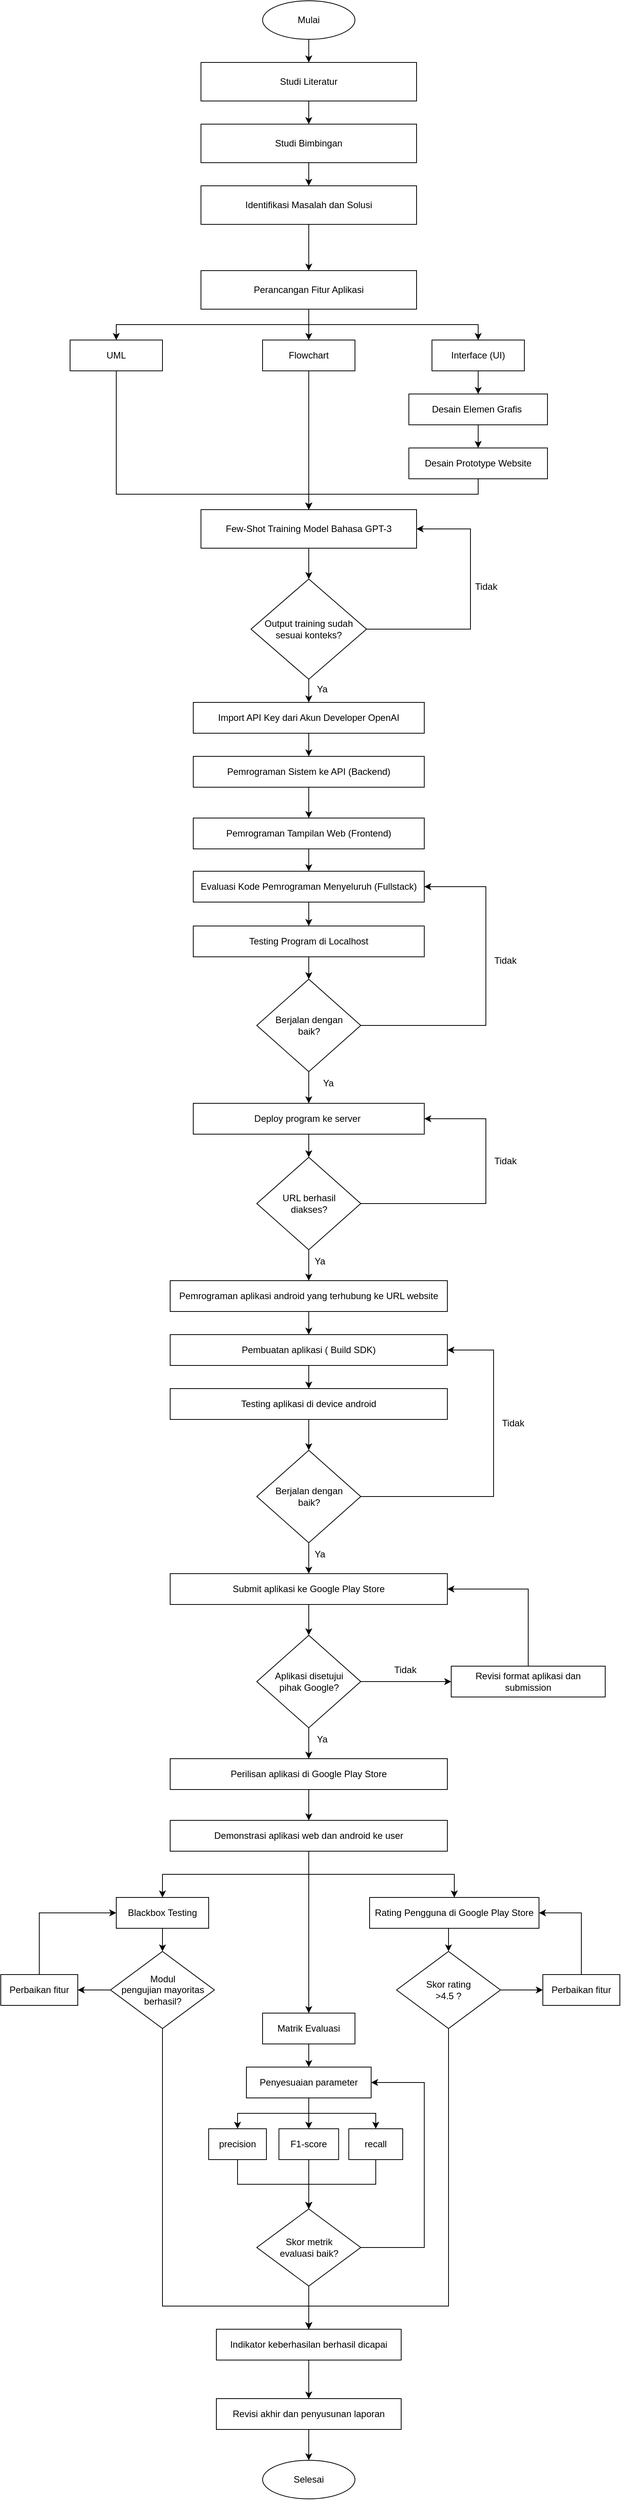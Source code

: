 <mxfile version="20.2.4" type="github">
  <diagram id="C5RBs43oDa-KdzZeNtuy" name="Page-1">
    <mxGraphModel dx="1022" dy="428" grid="1" gridSize="10" guides="1" tooltips="1" connect="1" arrows="1" fold="1" page="1" pageScale="1" pageWidth="827" pageHeight="1169" math="0" shadow="0">
      <root>
        <mxCell id="WIyWlLk6GJQsqaUBKTNV-0" />
        <mxCell id="WIyWlLk6GJQsqaUBKTNV-1" parent="WIyWlLk6GJQsqaUBKTNV-0" />
        <mxCell id="NwdlKz1pl0HDGIarSTjT-12" style="edgeStyle=orthogonalEdgeStyle;rounded=0;orthogonalLoop=1;jettySize=auto;html=1;exitX=0.5;exitY=1;exitDx=0;exitDy=0;entryX=0.5;entryY=0;entryDx=0;entryDy=0;" edge="1" parent="WIyWlLk6GJQsqaUBKTNV-1" source="NwdlKz1pl0HDGIarSTjT-0" target="NwdlKz1pl0HDGIarSTjT-1">
          <mxGeometry relative="1" as="geometry" />
        </mxCell>
        <mxCell id="NwdlKz1pl0HDGIarSTjT-0" value="Mulai" style="ellipse;whiteSpace=wrap;html=1;" vertex="1" parent="WIyWlLk6GJQsqaUBKTNV-1">
          <mxGeometry x="340" y="40" width="120" height="50" as="geometry" />
        </mxCell>
        <mxCell id="NwdlKz1pl0HDGIarSTjT-13" style="edgeStyle=orthogonalEdgeStyle;rounded=0;orthogonalLoop=1;jettySize=auto;html=1;exitX=0.5;exitY=1;exitDx=0;exitDy=0;entryX=0.5;entryY=0;entryDx=0;entryDy=0;" edge="1" parent="WIyWlLk6GJQsqaUBKTNV-1" source="NwdlKz1pl0HDGIarSTjT-1" target="NwdlKz1pl0HDGIarSTjT-2">
          <mxGeometry relative="1" as="geometry" />
        </mxCell>
        <mxCell id="NwdlKz1pl0HDGIarSTjT-1" value="Studi Literatur" style="rounded=0;whiteSpace=wrap;html=1;" vertex="1" parent="WIyWlLk6GJQsqaUBKTNV-1">
          <mxGeometry x="260" y="120" width="280" height="50" as="geometry" />
        </mxCell>
        <mxCell id="NwdlKz1pl0HDGIarSTjT-14" style="edgeStyle=orthogonalEdgeStyle;rounded=0;orthogonalLoop=1;jettySize=auto;html=1;exitX=0.5;exitY=1;exitDx=0;exitDy=0;entryX=0.5;entryY=0;entryDx=0;entryDy=0;" edge="1" parent="WIyWlLk6GJQsqaUBKTNV-1" source="NwdlKz1pl0HDGIarSTjT-2" target="NwdlKz1pl0HDGIarSTjT-3">
          <mxGeometry relative="1" as="geometry" />
        </mxCell>
        <mxCell id="NwdlKz1pl0HDGIarSTjT-2" value="Studi Bimbingan" style="rounded=0;whiteSpace=wrap;html=1;" vertex="1" parent="WIyWlLk6GJQsqaUBKTNV-1">
          <mxGeometry x="260" y="200" width="280" height="50" as="geometry" />
        </mxCell>
        <mxCell id="NwdlKz1pl0HDGIarSTjT-15" style="edgeStyle=orthogonalEdgeStyle;rounded=0;orthogonalLoop=1;jettySize=auto;html=1;exitX=0.5;exitY=1;exitDx=0;exitDy=0;entryX=0.5;entryY=0;entryDx=0;entryDy=0;" edge="1" parent="WIyWlLk6GJQsqaUBKTNV-1" source="NwdlKz1pl0HDGIarSTjT-3" target="NwdlKz1pl0HDGIarSTjT-4">
          <mxGeometry relative="1" as="geometry" />
        </mxCell>
        <mxCell id="NwdlKz1pl0HDGIarSTjT-3" value="Identifikasi Masalah dan Solusi" style="rounded=0;whiteSpace=wrap;html=1;" vertex="1" parent="WIyWlLk6GJQsqaUBKTNV-1">
          <mxGeometry x="260" y="280" width="280" height="50" as="geometry" />
        </mxCell>
        <mxCell id="NwdlKz1pl0HDGIarSTjT-18" style="edgeStyle=orthogonalEdgeStyle;rounded=0;orthogonalLoop=1;jettySize=auto;html=1;exitX=0.5;exitY=1;exitDx=0;exitDy=0;entryX=0.5;entryY=0;entryDx=0;entryDy=0;" edge="1" parent="WIyWlLk6GJQsqaUBKTNV-1" source="NwdlKz1pl0HDGIarSTjT-4" target="NwdlKz1pl0HDGIarSTjT-7">
          <mxGeometry relative="1" as="geometry" />
        </mxCell>
        <mxCell id="NwdlKz1pl0HDGIarSTjT-19" style="edgeStyle=orthogonalEdgeStyle;rounded=0;orthogonalLoop=1;jettySize=auto;html=1;exitX=0.5;exitY=1;exitDx=0;exitDy=0;entryX=0.5;entryY=0;entryDx=0;entryDy=0;" edge="1" parent="WIyWlLk6GJQsqaUBKTNV-1" source="NwdlKz1pl0HDGIarSTjT-4" target="NwdlKz1pl0HDGIarSTjT-5">
          <mxGeometry relative="1" as="geometry" />
        </mxCell>
        <mxCell id="NwdlKz1pl0HDGIarSTjT-20" style="edgeStyle=orthogonalEdgeStyle;rounded=0;orthogonalLoop=1;jettySize=auto;html=1;exitX=0.5;exitY=1;exitDx=0;exitDy=0;entryX=0.5;entryY=0;entryDx=0;entryDy=0;" edge="1" parent="WIyWlLk6GJQsqaUBKTNV-1" source="NwdlKz1pl0HDGIarSTjT-4" target="NwdlKz1pl0HDGIarSTjT-6">
          <mxGeometry relative="1" as="geometry" />
        </mxCell>
        <mxCell id="NwdlKz1pl0HDGIarSTjT-4" value="Perancangan Fitur Aplikasi" style="rounded=0;whiteSpace=wrap;html=1;" vertex="1" parent="WIyWlLk6GJQsqaUBKTNV-1">
          <mxGeometry x="260" y="390" width="280" height="50" as="geometry" />
        </mxCell>
        <mxCell id="NwdlKz1pl0HDGIarSTjT-27" style="edgeStyle=orthogonalEdgeStyle;rounded=0;orthogonalLoop=1;jettySize=auto;html=1;exitX=0.5;exitY=1;exitDx=0;exitDy=0;entryX=0.5;entryY=0;entryDx=0;entryDy=0;" edge="1" parent="WIyWlLk6GJQsqaUBKTNV-1" source="NwdlKz1pl0HDGIarSTjT-5" target="NwdlKz1pl0HDGIarSTjT-25">
          <mxGeometry relative="1" as="geometry">
            <Array as="points">
              <mxPoint x="150" y="680" />
              <mxPoint x="400" y="680" />
            </Array>
          </mxGeometry>
        </mxCell>
        <mxCell id="NwdlKz1pl0HDGIarSTjT-5" value="UML" style="rounded=0;whiteSpace=wrap;html=1;" vertex="1" parent="WIyWlLk6GJQsqaUBKTNV-1">
          <mxGeometry x="90" y="480" width="120" height="40" as="geometry" />
        </mxCell>
        <mxCell id="NwdlKz1pl0HDGIarSTjT-22" style="edgeStyle=orthogonalEdgeStyle;rounded=0;orthogonalLoop=1;jettySize=auto;html=1;exitX=0.5;exitY=1;exitDx=0;exitDy=0;entryX=0.5;entryY=0;entryDx=0;entryDy=0;" edge="1" parent="WIyWlLk6GJQsqaUBKTNV-1" source="NwdlKz1pl0HDGIarSTjT-6" target="NwdlKz1pl0HDGIarSTjT-8">
          <mxGeometry relative="1" as="geometry" />
        </mxCell>
        <mxCell id="NwdlKz1pl0HDGIarSTjT-6" value="Interface (UI)" style="rounded=0;whiteSpace=wrap;html=1;" vertex="1" parent="WIyWlLk6GJQsqaUBKTNV-1">
          <mxGeometry x="560" y="480" width="120" height="40" as="geometry" />
        </mxCell>
        <mxCell id="NwdlKz1pl0HDGIarSTjT-28" style="edgeStyle=orthogonalEdgeStyle;rounded=0;orthogonalLoop=1;jettySize=auto;html=1;exitX=0.5;exitY=1;exitDx=0;exitDy=0;entryX=0.5;entryY=0;entryDx=0;entryDy=0;" edge="1" parent="WIyWlLk6GJQsqaUBKTNV-1" source="NwdlKz1pl0HDGIarSTjT-7" target="NwdlKz1pl0HDGIarSTjT-25">
          <mxGeometry relative="1" as="geometry" />
        </mxCell>
        <mxCell id="NwdlKz1pl0HDGIarSTjT-7" value="Flowchart" style="rounded=0;whiteSpace=wrap;html=1;" vertex="1" parent="WIyWlLk6GJQsqaUBKTNV-1">
          <mxGeometry x="340" y="480" width="120" height="40" as="geometry" />
        </mxCell>
        <mxCell id="NwdlKz1pl0HDGIarSTjT-24" style="edgeStyle=orthogonalEdgeStyle;rounded=0;orthogonalLoop=1;jettySize=auto;html=1;exitX=0.5;exitY=1;exitDx=0;exitDy=0;entryX=0.5;entryY=0;entryDx=0;entryDy=0;" edge="1" parent="WIyWlLk6GJQsqaUBKTNV-1" source="NwdlKz1pl0HDGIarSTjT-8" target="NwdlKz1pl0HDGIarSTjT-10">
          <mxGeometry relative="1" as="geometry" />
        </mxCell>
        <mxCell id="NwdlKz1pl0HDGIarSTjT-8" value="Desain Elemen Grafis&amp;nbsp;" style="rounded=0;whiteSpace=wrap;html=1;" vertex="1" parent="WIyWlLk6GJQsqaUBKTNV-1">
          <mxGeometry x="530" y="550" width="180" height="40" as="geometry" />
        </mxCell>
        <mxCell id="NwdlKz1pl0HDGIarSTjT-29" style="edgeStyle=orthogonalEdgeStyle;rounded=0;orthogonalLoop=1;jettySize=auto;html=1;exitX=0.5;exitY=1;exitDx=0;exitDy=0;entryX=0.5;entryY=0;entryDx=0;entryDy=0;" edge="1" parent="WIyWlLk6GJQsqaUBKTNV-1" source="NwdlKz1pl0HDGIarSTjT-10" target="NwdlKz1pl0HDGIarSTjT-25">
          <mxGeometry relative="1" as="geometry" />
        </mxCell>
        <mxCell id="NwdlKz1pl0HDGIarSTjT-10" value="Desain Prototype Website" style="rounded=0;whiteSpace=wrap;html=1;" vertex="1" parent="WIyWlLk6GJQsqaUBKTNV-1">
          <mxGeometry x="530" y="620" width="180" height="40" as="geometry" />
        </mxCell>
        <mxCell id="NwdlKz1pl0HDGIarSTjT-30" style="edgeStyle=orthogonalEdgeStyle;rounded=0;orthogonalLoop=1;jettySize=auto;html=1;exitX=0.5;exitY=1;exitDx=0;exitDy=0;entryX=0.5;entryY=0;entryDx=0;entryDy=0;" edge="1" parent="WIyWlLk6GJQsqaUBKTNV-1" source="NwdlKz1pl0HDGIarSTjT-25" target="NwdlKz1pl0HDGIarSTjT-26">
          <mxGeometry relative="1" as="geometry" />
        </mxCell>
        <mxCell id="NwdlKz1pl0HDGIarSTjT-25" value="Few-Shot Training Model Bahasa GPT-3" style="rounded=0;whiteSpace=wrap;html=1;" vertex="1" parent="WIyWlLk6GJQsqaUBKTNV-1">
          <mxGeometry x="260" y="700" width="280" height="50" as="geometry" />
        </mxCell>
        <mxCell id="NwdlKz1pl0HDGIarSTjT-31" style="edgeStyle=orthogonalEdgeStyle;rounded=0;orthogonalLoop=1;jettySize=auto;html=1;exitX=1;exitY=0.5;exitDx=0;exitDy=0;entryX=1;entryY=0.5;entryDx=0;entryDy=0;" edge="1" parent="WIyWlLk6GJQsqaUBKTNV-1" source="NwdlKz1pl0HDGIarSTjT-26" target="NwdlKz1pl0HDGIarSTjT-25">
          <mxGeometry relative="1" as="geometry">
            <Array as="points">
              <mxPoint x="610" y="855" />
              <mxPoint x="610" y="725" />
            </Array>
          </mxGeometry>
        </mxCell>
        <mxCell id="NwdlKz1pl0HDGIarSTjT-36" style="edgeStyle=orthogonalEdgeStyle;rounded=0;orthogonalLoop=1;jettySize=auto;html=1;exitX=0.5;exitY=1;exitDx=0;exitDy=0;entryX=0.5;entryY=0;entryDx=0;entryDy=0;" edge="1" parent="WIyWlLk6GJQsqaUBKTNV-1" source="NwdlKz1pl0HDGIarSTjT-26" target="NwdlKz1pl0HDGIarSTjT-34">
          <mxGeometry relative="1" as="geometry" />
        </mxCell>
        <mxCell id="NwdlKz1pl0HDGIarSTjT-26" value="Output training sudah sesuai konteks?" style="rhombus;whiteSpace=wrap;html=1;" vertex="1" parent="WIyWlLk6GJQsqaUBKTNV-1">
          <mxGeometry x="325" y="790" width="150" height="130" as="geometry" />
        </mxCell>
        <mxCell id="NwdlKz1pl0HDGIarSTjT-32" value="Tidak" style="text;html=1;align=center;verticalAlign=middle;resizable=0;points=[];autosize=1;strokeColor=none;fillColor=none;" vertex="1" parent="WIyWlLk6GJQsqaUBKTNV-1">
          <mxGeometry x="605" y="785" width="50" height="30" as="geometry" />
        </mxCell>
        <mxCell id="NwdlKz1pl0HDGIarSTjT-40" style="edgeStyle=orthogonalEdgeStyle;rounded=0;orthogonalLoop=1;jettySize=auto;html=1;exitX=0.5;exitY=1;exitDx=0;exitDy=0;entryX=0.5;entryY=0;entryDx=0;entryDy=0;" edge="1" parent="WIyWlLk6GJQsqaUBKTNV-1" source="NwdlKz1pl0HDGIarSTjT-34" target="NwdlKz1pl0HDGIarSTjT-38">
          <mxGeometry relative="1" as="geometry" />
        </mxCell>
        <mxCell id="NwdlKz1pl0HDGIarSTjT-34" value="Import API Key dari Akun Developer OpenAI" style="rounded=0;whiteSpace=wrap;html=1;" vertex="1" parent="WIyWlLk6GJQsqaUBKTNV-1">
          <mxGeometry x="250" y="950" width="300" height="40" as="geometry" />
        </mxCell>
        <mxCell id="NwdlKz1pl0HDGIarSTjT-37" value="Ya" style="text;html=1;align=center;verticalAlign=middle;resizable=0;points=[];autosize=1;strokeColor=none;fillColor=none;" vertex="1" parent="WIyWlLk6GJQsqaUBKTNV-1">
          <mxGeometry x="397" y="918" width="40" height="30" as="geometry" />
        </mxCell>
        <mxCell id="NwdlKz1pl0HDGIarSTjT-44" style="edgeStyle=orthogonalEdgeStyle;rounded=0;orthogonalLoop=1;jettySize=auto;html=1;exitX=0.5;exitY=1;exitDx=0;exitDy=0;entryX=0.5;entryY=0;entryDx=0;entryDy=0;" edge="1" parent="WIyWlLk6GJQsqaUBKTNV-1" source="NwdlKz1pl0HDGIarSTjT-38" target="NwdlKz1pl0HDGIarSTjT-42">
          <mxGeometry relative="1" as="geometry" />
        </mxCell>
        <mxCell id="NwdlKz1pl0HDGIarSTjT-38" value="Pemrograman Sistem ke API (Backend)" style="rounded=0;whiteSpace=wrap;html=1;" vertex="1" parent="WIyWlLk6GJQsqaUBKTNV-1">
          <mxGeometry x="250" y="1020" width="300" height="40" as="geometry" />
        </mxCell>
        <mxCell id="NwdlKz1pl0HDGIarSTjT-46" style="edgeStyle=orthogonalEdgeStyle;rounded=0;orthogonalLoop=1;jettySize=auto;html=1;exitX=0.5;exitY=1;exitDx=0;exitDy=0;entryX=0.5;entryY=0;entryDx=0;entryDy=0;" edge="1" parent="WIyWlLk6GJQsqaUBKTNV-1" source="NwdlKz1pl0HDGIarSTjT-39" target="NwdlKz1pl0HDGIarSTjT-43">
          <mxGeometry relative="1" as="geometry" />
        </mxCell>
        <mxCell id="NwdlKz1pl0HDGIarSTjT-39" value="Testing Program di Localhost" style="rounded=0;whiteSpace=wrap;html=1;" vertex="1" parent="WIyWlLk6GJQsqaUBKTNV-1">
          <mxGeometry x="250" y="1240" width="300" height="40" as="geometry" />
        </mxCell>
        <mxCell id="NwdlKz1pl0HDGIarSTjT-48" style="edgeStyle=orthogonalEdgeStyle;rounded=0;orthogonalLoop=1;jettySize=auto;html=1;exitX=0.5;exitY=1;exitDx=0;exitDy=0;" edge="1" parent="WIyWlLk6GJQsqaUBKTNV-1" source="NwdlKz1pl0HDGIarSTjT-42" target="NwdlKz1pl0HDGIarSTjT-47">
          <mxGeometry relative="1" as="geometry" />
        </mxCell>
        <mxCell id="NwdlKz1pl0HDGIarSTjT-42" value="Pemrograman Tampilan Web (Frontend)" style="rounded=0;whiteSpace=wrap;html=1;" vertex="1" parent="WIyWlLk6GJQsqaUBKTNV-1">
          <mxGeometry x="250" y="1100" width="300" height="40" as="geometry" />
        </mxCell>
        <mxCell id="NwdlKz1pl0HDGIarSTjT-50" style="edgeStyle=orthogonalEdgeStyle;rounded=0;orthogonalLoop=1;jettySize=auto;html=1;exitX=1;exitY=0.5;exitDx=0;exitDy=0;entryX=1;entryY=0.5;entryDx=0;entryDy=0;" edge="1" parent="WIyWlLk6GJQsqaUBKTNV-1" source="NwdlKz1pl0HDGIarSTjT-43" target="NwdlKz1pl0HDGIarSTjT-47">
          <mxGeometry relative="1" as="geometry">
            <Array as="points">
              <mxPoint x="630" y="1369" />
              <mxPoint x="630" y="1189" />
            </Array>
          </mxGeometry>
        </mxCell>
        <mxCell id="NwdlKz1pl0HDGIarSTjT-53" style="edgeStyle=orthogonalEdgeStyle;rounded=0;orthogonalLoop=1;jettySize=auto;html=1;exitX=0.5;exitY=1;exitDx=0;exitDy=0;entryX=0.5;entryY=0;entryDx=0;entryDy=0;" edge="1" parent="WIyWlLk6GJQsqaUBKTNV-1" source="NwdlKz1pl0HDGIarSTjT-43" target="NwdlKz1pl0HDGIarSTjT-52">
          <mxGeometry relative="1" as="geometry" />
        </mxCell>
        <mxCell id="NwdlKz1pl0HDGIarSTjT-43" value="Berjalan dengan &lt;br&gt;baik?" style="rhombus;whiteSpace=wrap;html=1;" vertex="1" parent="WIyWlLk6GJQsqaUBKTNV-1">
          <mxGeometry x="332.5" y="1309" width="135" height="120" as="geometry" />
        </mxCell>
        <mxCell id="NwdlKz1pl0HDGIarSTjT-49" style="edgeStyle=orthogonalEdgeStyle;rounded=0;orthogonalLoop=1;jettySize=auto;html=1;exitX=0.5;exitY=1;exitDx=0;exitDy=0;entryX=0.5;entryY=0;entryDx=0;entryDy=0;" edge="1" parent="WIyWlLk6GJQsqaUBKTNV-1" source="NwdlKz1pl0HDGIarSTjT-47" target="NwdlKz1pl0HDGIarSTjT-39">
          <mxGeometry relative="1" as="geometry" />
        </mxCell>
        <mxCell id="NwdlKz1pl0HDGIarSTjT-47" value="Evaluasi Kode Pemrograman Menyeluruh (Fullstack)" style="rounded=0;whiteSpace=wrap;html=1;" vertex="1" parent="WIyWlLk6GJQsqaUBKTNV-1">
          <mxGeometry x="250" y="1169" width="300" height="40" as="geometry" />
        </mxCell>
        <mxCell id="NwdlKz1pl0HDGIarSTjT-51" value="Tidak" style="text;html=1;align=center;verticalAlign=middle;resizable=0;points=[];autosize=1;strokeColor=none;fillColor=none;" vertex="1" parent="WIyWlLk6GJQsqaUBKTNV-1">
          <mxGeometry x="630" y="1270" width="50" height="30" as="geometry" />
        </mxCell>
        <mxCell id="NwdlKz1pl0HDGIarSTjT-57" style="edgeStyle=orthogonalEdgeStyle;rounded=0;orthogonalLoop=1;jettySize=auto;html=1;exitX=0.5;exitY=1;exitDx=0;exitDy=0;entryX=0.5;entryY=0;entryDx=0;entryDy=0;" edge="1" parent="WIyWlLk6GJQsqaUBKTNV-1" source="NwdlKz1pl0HDGIarSTjT-52" target="NwdlKz1pl0HDGIarSTjT-56">
          <mxGeometry relative="1" as="geometry" />
        </mxCell>
        <mxCell id="NwdlKz1pl0HDGIarSTjT-52" value="Deploy program ke server&amp;nbsp;" style="rounded=0;whiteSpace=wrap;html=1;" vertex="1" parent="WIyWlLk6GJQsqaUBKTNV-1">
          <mxGeometry x="250" y="1470" width="300" height="40" as="geometry" />
        </mxCell>
        <mxCell id="NwdlKz1pl0HDGIarSTjT-55" value="Ya" style="text;html=1;align=center;verticalAlign=middle;resizable=0;points=[];autosize=1;strokeColor=none;fillColor=none;" vertex="1" parent="WIyWlLk6GJQsqaUBKTNV-1">
          <mxGeometry x="405" y="1429" width="40" height="30" as="geometry" />
        </mxCell>
        <mxCell id="NwdlKz1pl0HDGIarSTjT-58" style="edgeStyle=orthogonalEdgeStyle;rounded=0;orthogonalLoop=1;jettySize=auto;html=1;exitX=1;exitY=0.5;exitDx=0;exitDy=0;entryX=1;entryY=0.5;entryDx=0;entryDy=0;" edge="1" parent="WIyWlLk6GJQsqaUBKTNV-1" source="NwdlKz1pl0HDGIarSTjT-56" target="NwdlKz1pl0HDGIarSTjT-52">
          <mxGeometry relative="1" as="geometry">
            <Array as="points">
              <mxPoint x="630" y="1600" />
              <mxPoint x="630" y="1490" />
            </Array>
          </mxGeometry>
        </mxCell>
        <mxCell id="NwdlKz1pl0HDGIarSTjT-62" style="edgeStyle=orthogonalEdgeStyle;rounded=0;orthogonalLoop=1;jettySize=auto;html=1;exitX=0.5;exitY=1;exitDx=0;exitDy=0;entryX=0.5;entryY=0;entryDx=0;entryDy=0;" edge="1" parent="WIyWlLk6GJQsqaUBKTNV-1" source="NwdlKz1pl0HDGIarSTjT-56" target="NwdlKz1pl0HDGIarSTjT-61">
          <mxGeometry relative="1" as="geometry" />
        </mxCell>
        <mxCell id="NwdlKz1pl0HDGIarSTjT-56" value="URL berhasil &lt;br&gt;diakses?" style="rhombus;whiteSpace=wrap;html=1;" vertex="1" parent="WIyWlLk6GJQsqaUBKTNV-1">
          <mxGeometry x="332.5" y="1540" width="135" height="120" as="geometry" />
        </mxCell>
        <mxCell id="NwdlKz1pl0HDGIarSTjT-59" value="Tidak" style="text;html=1;align=center;verticalAlign=middle;resizable=0;points=[];autosize=1;strokeColor=none;fillColor=none;" vertex="1" parent="WIyWlLk6GJQsqaUBKTNV-1">
          <mxGeometry x="630" y="1530" width="50" height="30" as="geometry" />
        </mxCell>
        <mxCell id="NwdlKz1pl0HDGIarSTjT-60" value="Ya" style="text;html=1;align=center;verticalAlign=middle;resizable=0;points=[];autosize=1;strokeColor=none;fillColor=none;" vertex="1" parent="WIyWlLk6GJQsqaUBKTNV-1">
          <mxGeometry x="394" y="1660" width="40" height="30" as="geometry" />
        </mxCell>
        <mxCell id="NwdlKz1pl0HDGIarSTjT-65" style="edgeStyle=orthogonalEdgeStyle;rounded=0;orthogonalLoop=1;jettySize=auto;html=1;exitX=0.5;exitY=1;exitDx=0;exitDy=0;entryX=0.5;entryY=0;entryDx=0;entryDy=0;" edge="1" parent="WIyWlLk6GJQsqaUBKTNV-1" source="NwdlKz1pl0HDGIarSTjT-61" target="NwdlKz1pl0HDGIarSTjT-63">
          <mxGeometry relative="1" as="geometry" />
        </mxCell>
        <mxCell id="NwdlKz1pl0HDGIarSTjT-61" value="Pemrograman aplikasi android yang terhubung ke URL website" style="rounded=0;whiteSpace=wrap;html=1;" vertex="1" parent="WIyWlLk6GJQsqaUBKTNV-1">
          <mxGeometry x="220" y="1700" width="360" height="40" as="geometry" />
        </mxCell>
        <mxCell id="NwdlKz1pl0HDGIarSTjT-66" style="edgeStyle=orthogonalEdgeStyle;rounded=0;orthogonalLoop=1;jettySize=auto;html=1;exitX=0.5;exitY=1;exitDx=0;exitDy=0;entryX=0.5;entryY=0;entryDx=0;entryDy=0;" edge="1" parent="WIyWlLk6GJQsqaUBKTNV-1" source="NwdlKz1pl0HDGIarSTjT-63" target="NwdlKz1pl0HDGIarSTjT-64">
          <mxGeometry relative="1" as="geometry" />
        </mxCell>
        <mxCell id="NwdlKz1pl0HDGIarSTjT-63" value="Pembuatan aplikasi ( Build SDK)" style="rounded=0;whiteSpace=wrap;html=1;" vertex="1" parent="WIyWlLk6GJQsqaUBKTNV-1">
          <mxGeometry x="220" y="1770" width="360" height="40" as="geometry" />
        </mxCell>
        <mxCell id="NwdlKz1pl0HDGIarSTjT-68" style="edgeStyle=orthogonalEdgeStyle;rounded=0;orthogonalLoop=1;jettySize=auto;html=1;exitX=0.5;exitY=1;exitDx=0;exitDy=0;entryX=0.5;entryY=0;entryDx=0;entryDy=0;" edge="1" parent="WIyWlLk6GJQsqaUBKTNV-1" source="NwdlKz1pl0HDGIarSTjT-64" target="NwdlKz1pl0HDGIarSTjT-67">
          <mxGeometry relative="1" as="geometry" />
        </mxCell>
        <mxCell id="NwdlKz1pl0HDGIarSTjT-64" value="Testing aplikasi di device android" style="rounded=0;whiteSpace=wrap;html=1;" vertex="1" parent="WIyWlLk6GJQsqaUBKTNV-1">
          <mxGeometry x="220" y="1840" width="360" height="40" as="geometry" />
        </mxCell>
        <mxCell id="NwdlKz1pl0HDGIarSTjT-69" style="edgeStyle=orthogonalEdgeStyle;rounded=0;orthogonalLoop=1;jettySize=auto;html=1;exitX=1;exitY=0.5;exitDx=0;exitDy=0;entryX=1;entryY=0.5;entryDx=0;entryDy=0;" edge="1" parent="WIyWlLk6GJQsqaUBKTNV-1" source="NwdlKz1pl0HDGIarSTjT-67" target="NwdlKz1pl0HDGIarSTjT-63">
          <mxGeometry relative="1" as="geometry">
            <Array as="points">
              <mxPoint x="640" y="1980" />
              <mxPoint x="640" y="1790" />
            </Array>
          </mxGeometry>
        </mxCell>
        <mxCell id="NwdlKz1pl0HDGIarSTjT-73" style="edgeStyle=orthogonalEdgeStyle;rounded=0;orthogonalLoop=1;jettySize=auto;html=1;exitX=0.5;exitY=1;exitDx=0;exitDy=0;entryX=0.5;entryY=0;entryDx=0;entryDy=0;" edge="1" parent="WIyWlLk6GJQsqaUBKTNV-1" source="NwdlKz1pl0HDGIarSTjT-67" target="NwdlKz1pl0HDGIarSTjT-72">
          <mxGeometry relative="1" as="geometry" />
        </mxCell>
        <mxCell id="NwdlKz1pl0HDGIarSTjT-67" value="Berjalan dengan &lt;br&gt;baik?" style="rhombus;whiteSpace=wrap;html=1;" vertex="1" parent="WIyWlLk6GJQsqaUBKTNV-1">
          <mxGeometry x="332.5" y="1920" width="135" height="120" as="geometry" />
        </mxCell>
        <mxCell id="NwdlKz1pl0HDGIarSTjT-70" value="Tidak" style="text;html=1;align=center;verticalAlign=middle;resizable=0;points=[];autosize=1;strokeColor=none;fillColor=none;" vertex="1" parent="WIyWlLk6GJQsqaUBKTNV-1">
          <mxGeometry x="640" y="1870" width="50" height="30" as="geometry" />
        </mxCell>
        <mxCell id="NwdlKz1pl0HDGIarSTjT-81" style="edgeStyle=orthogonalEdgeStyle;rounded=0;orthogonalLoop=1;jettySize=auto;html=1;exitX=0.5;exitY=1;exitDx=0;exitDy=0;entryX=0.5;entryY=0;entryDx=0;entryDy=0;" edge="1" parent="WIyWlLk6GJQsqaUBKTNV-1" source="NwdlKz1pl0HDGIarSTjT-72" target="NwdlKz1pl0HDGIarSTjT-75">
          <mxGeometry relative="1" as="geometry" />
        </mxCell>
        <mxCell id="NwdlKz1pl0HDGIarSTjT-72" value="Submit aplikasi ke Google Play Store" style="rounded=0;whiteSpace=wrap;html=1;" vertex="1" parent="WIyWlLk6GJQsqaUBKTNV-1">
          <mxGeometry x="220" y="2080" width="360" height="40" as="geometry" />
        </mxCell>
        <mxCell id="NwdlKz1pl0HDGIarSTjT-74" value="Ya" style="text;html=1;align=center;verticalAlign=middle;resizable=0;points=[];autosize=1;strokeColor=none;fillColor=none;" vertex="1" parent="WIyWlLk6GJQsqaUBKTNV-1">
          <mxGeometry x="394" y="2040" width="40" height="30" as="geometry" />
        </mxCell>
        <mxCell id="NwdlKz1pl0HDGIarSTjT-83" style="edgeStyle=orthogonalEdgeStyle;rounded=0;orthogonalLoop=1;jettySize=auto;html=1;exitX=1;exitY=0.5;exitDx=0;exitDy=0;entryX=0;entryY=0.5;entryDx=0;entryDy=0;" edge="1" parent="WIyWlLk6GJQsqaUBKTNV-1" source="NwdlKz1pl0HDGIarSTjT-75" target="NwdlKz1pl0HDGIarSTjT-80">
          <mxGeometry relative="1" as="geometry" />
        </mxCell>
        <mxCell id="NwdlKz1pl0HDGIarSTjT-88" style="edgeStyle=orthogonalEdgeStyle;rounded=0;orthogonalLoop=1;jettySize=auto;html=1;exitX=0.5;exitY=1;exitDx=0;exitDy=0;entryX=0.5;entryY=0;entryDx=0;entryDy=0;" edge="1" parent="WIyWlLk6GJQsqaUBKTNV-1" source="NwdlKz1pl0HDGIarSTjT-75" target="NwdlKz1pl0HDGIarSTjT-86">
          <mxGeometry relative="1" as="geometry" />
        </mxCell>
        <mxCell id="NwdlKz1pl0HDGIarSTjT-75" value="Aplikasi disetujui &lt;br&gt;pihak Google?" style="rhombus;whiteSpace=wrap;html=1;" vertex="1" parent="WIyWlLk6GJQsqaUBKTNV-1">
          <mxGeometry x="332.5" y="2160" width="135" height="120" as="geometry" />
        </mxCell>
        <mxCell id="NwdlKz1pl0HDGIarSTjT-77" value="Tidak" style="text;html=1;align=center;verticalAlign=middle;resizable=0;points=[];autosize=1;strokeColor=none;fillColor=none;" vertex="1" parent="WIyWlLk6GJQsqaUBKTNV-1">
          <mxGeometry x="500" y="2190" width="50" height="30" as="geometry" />
        </mxCell>
        <mxCell id="NwdlKz1pl0HDGIarSTjT-78" value="Ya" style="text;html=1;align=center;verticalAlign=middle;resizable=0;points=[];autosize=1;strokeColor=none;fillColor=none;" vertex="1" parent="WIyWlLk6GJQsqaUBKTNV-1">
          <mxGeometry x="397" y="2280" width="40" height="30" as="geometry" />
        </mxCell>
        <mxCell id="NwdlKz1pl0HDGIarSTjT-85" style="edgeStyle=orthogonalEdgeStyle;rounded=0;orthogonalLoop=1;jettySize=auto;html=1;exitX=0.5;exitY=0;exitDx=0;exitDy=0;entryX=1;entryY=0.5;entryDx=0;entryDy=0;" edge="1" parent="WIyWlLk6GJQsqaUBKTNV-1" source="NwdlKz1pl0HDGIarSTjT-80" target="NwdlKz1pl0HDGIarSTjT-72">
          <mxGeometry relative="1" as="geometry" />
        </mxCell>
        <mxCell id="NwdlKz1pl0HDGIarSTjT-80" value="Revisi format aplikasi dan submission" style="rounded=0;whiteSpace=wrap;html=1;" vertex="1" parent="WIyWlLk6GJQsqaUBKTNV-1">
          <mxGeometry x="585" y="2200" width="200" height="40" as="geometry" />
        </mxCell>
        <mxCell id="NwdlKz1pl0HDGIarSTjT-90" style="edgeStyle=orthogonalEdgeStyle;rounded=0;orthogonalLoop=1;jettySize=auto;html=1;exitX=0.5;exitY=1;exitDx=0;exitDy=0;entryX=0.5;entryY=0;entryDx=0;entryDy=0;" edge="1" parent="WIyWlLk6GJQsqaUBKTNV-1" source="NwdlKz1pl0HDGIarSTjT-86" target="NwdlKz1pl0HDGIarSTjT-89">
          <mxGeometry relative="1" as="geometry" />
        </mxCell>
        <mxCell id="NwdlKz1pl0HDGIarSTjT-86" value="Perilisan aplikasi di Google Play Store" style="rounded=0;whiteSpace=wrap;html=1;" vertex="1" parent="WIyWlLk6GJQsqaUBKTNV-1">
          <mxGeometry x="220" y="2320" width="360" height="40" as="geometry" />
        </mxCell>
        <mxCell id="NwdlKz1pl0HDGIarSTjT-94" style="edgeStyle=orthogonalEdgeStyle;rounded=0;orthogonalLoop=1;jettySize=auto;html=1;exitX=0.5;exitY=1;exitDx=0;exitDy=0;entryX=0.5;entryY=0;entryDx=0;entryDy=0;" edge="1" parent="WIyWlLk6GJQsqaUBKTNV-1" source="NwdlKz1pl0HDGIarSTjT-89" target="NwdlKz1pl0HDGIarSTjT-91">
          <mxGeometry relative="1" as="geometry" />
        </mxCell>
        <mxCell id="NwdlKz1pl0HDGIarSTjT-95" style="edgeStyle=orthogonalEdgeStyle;rounded=0;orthogonalLoop=1;jettySize=auto;html=1;exitX=0.5;exitY=1;exitDx=0;exitDy=0;entryX=0.5;entryY=0;entryDx=0;entryDy=0;" edge="1" parent="WIyWlLk6GJQsqaUBKTNV-1" source="NwdlKz1pl0HDGIarSTjT-89" target="NwdlKz1pl0HDGIarSTjT-92">
          <mxGeometry relative="1" as="geometry" />
        </mxCell>
        <mxCell id="NwdlKz1pl0HDGIarSTjT-96" style="edgeStyle=orthogonalEdgeStyle;rounded=0;orthogonalLoop=1;jettySize=auto;html=1;exitX=0.5;exitY=1;exitDx=0;exitDy=0;entryX=0.5;entryY=0;entryDx=0;entryDy=0;" edge="1" parent="WIyWlLk6GJQsqaUBKTNV-1" source="NwdlKz1pl0HDGIarSTjT-89" target="NwdlKz1pl0HDGIarSTjT-93">
          <mxGeometry relative="1" as="geometry" />
        </mxCell>
        <mxCell id="NwdlKz1pl0HDGIarSTjT-89" value="&lt;div&gt;Demonstrasi aplikasi web dan android ke user&lt;/div&gt;" style="rounded=0;whiteSpace=wrap;html=1;" vertex="1" parent="WIyWlLk6GJQsqaUBKTNV-1">
          <mxGeometry x="220" y="2400" width="360" height="40" as="geometry" />
        </mxCell>
        <mxCell id="NwdlKz1pl0HDGIarSTjT-121" style="edgeStyle=orthogonalEdgeStyle;rounded=0;orthogonalLoop=1;jettySize=auto;html=1;exitX=0.5;exitY=1;exitDx=0;exitDy=0;entryX=0.5;entryY=0;entryDx=0;entryDy=0;" edge="1" parent="WIyWlLk6GJQsqaUBKTNV-1" source="NwdlKz1pl0HDGIarSTjT-91" target="NwdlKz1pl0HDGIarSTjT-102">
          <mxGeometry relative="1" as="geometry" />
        </mxCell>
        <mxCell id="NwdlKz1pl0HDGIarSTjT-91" value="Blackbox Testing" style="rounded=0;whiteSpace=wrap;html=1;" vertex="1" parent="WIyWlLk6GJQsqaUBKTNV-1">
          <mxGeometry x="150" y="2500" width="120" height="40" as="geometry" />
        </mxCell>
        <mxCell id="NwdlKz1pl0HDGIarSTjT-106" style="edgeStyle=orthogonalEdgeStyle;rounded=0;orthogonalLoop=1;jettySize=auto;html=1;exitX=0.5;exitY=1;exitDx=0;exitDy=0;entryX=0.5;entryY=0;entryDx=0;entryDy=0;" edge="1" parent="WIyWlLk6GJQsqaUBKTNV-1" source="NwdlKz1pl0HDGIarSTjT-92" target="NwdlKz1pl0HDGIarSTjT-103">
          <mxGeometry relative="1" as="geometry" />
        </mxCell>
        <mxCell id="NwdlKz1pl0HDGIarSTjT-92" value="Rating Pengguna di Google Play Store" style="rounded=0;whiteSpace=wrap;html=1;" vertex="1" parent="WIyWlLk6GJQsqaUBKTNV-1">
          <mxGeometry x="479" y="2500" width="220" height="40" as="geometry" />
        </mxCell>
        <mxCell id="NwdlKz1pl0HDGIarSTjT-129" style="edgeStyle=orthogonalEdgeStyle;rounded=0;orthogonalLoop=1;jettySize=auto;html=1;exitX=0.5;exitY=1;exitDx=0;exitDy=0;entryX=0.5;entryY=0;entryDx=0;entryDy=0;" edge="1" parent="WIyWlLk6GJQsqaUBKTNV-1" source="NwdlKz1pl0HDGIarSTjT-93" target="NwdlKz1pl0HDGIarSTjT-127">
          <mxGeometry relative="1" as="geometry" />
        </mxCell>
        <mxCell id="NwdlKz1pl0HDGIarSTjT-93" value="Matrik Evaluasi" style="rounded=0;whiteSpace=wrap;html=1;" vertex="1" parent="WIyWlLk6GJQsqaUBKTNV-1">
          <mxGeometry x="340" y="2650" width="120" height="40" as="geometry" />
        </mxCell>
        <mxCell id="NwdlKz1pl0HDGIarSTjT-123" style="edgeStyle=orthogonalEdgeStyle;rounded=0;orthogonalLoop=1;jettySize=auto;html=1;exitX=0.5;exitY=1;exitDx=0;exitDy=0;entryX=0.5;entryY=0;entryDx=0;entryDy=0;" edge="1" parent="WIyWlLk6GJQsqaUBKTNV-1" source="NwdlKz1pl0HDGIarSTjT-97" target="NwdlKz1pl0HDGIarSTjT-122">
          <mxGeometry relative="1" as="geometry" />
        </mxCell>
        <mxCell id="NwdlKz1pl0HDGIarSTjT-97" value="precision" style="rounded=0;whiteSpace=wrap;html=1;" vertex="1" parent="WIyWlLk6GJQsqaUBKTNV-1">
          <mxGeometry x="270" y="2800" width="75" height="40" as="geometry" />
        </mxCell>
        <mxCell id="NwdlKz1pl0HDGIarSTjT-125" style="edgeStyle=orthogonalEdgeStyle;rounded=0;orthogonalLoop=1;jettySize=auto;html=1;exitX=0.5;exitY=1;exitDx=0;exitDy=0;entryX=0.5;entryY=0;entryDx=0;entryDy=0;" edge="1" parent="WIyWlLk6GJQsqaUBKTNV-1" source="NwdlKz1pl0HDGIarSTjT-98" target="NwdlKz1pl0HDGIarSTjT-122">
          <mxGeometry relative="1" as="geometry" />
        </mxCell>
        <mxCell id="NwdlKz1pl0HDGIarSTjT-98" value="F1-score" style="rounded=0;whiteSpace=wrap;html=1;" vertex="1" parent="WIyWlLk6GJQsqaUBKTNV-1">
          <mxGeometry x="361.25" y="2800" width="77.5" height="40" as="geometry" />
        </mxCell>
        <mxCell id="NwdlKz1pl0HDGIarSTjT-126" style="edgeStyle=orthogonalEdgeStyle;rounded=0;orthogonalLoop=1;jettySize=auto;html=1;exitX=0.5;exitY=1;exitDx=0;exitDy=0;entryX=0.5;entryY=0;entryDx=0;entryDy=0;" edge="1" parent="WIyWlLk6GJQsqaUBKTNV-1" source="NwdlKz1pl0HDGIarSTjT-100" target="NwdlKz1pl0HDGIarSTjT-122">
          <mxGeometry relative="1" as="geometry" />
        </mxCell>
        <mxCell id="NwdlKz1pl0HDGIarSTjT-100" value="recall" style="rounded=0;whiteSpace=wrap;html=1;" vertex="1" parent="WIyWlLk6GJQsqaUBKTNV-1">
          <mxGeometry x="452" y="2800" width="70" height="40" as="geometry" />
        </mxCell>
        <mxCell id="NwdlKz1pl0HDGIarSTjT-118" style="edgeStyle=orthogonalEdgeStyle;rounded=0;orthogonalLoop=1;jettySize=auto;html=1;exitX=0;exitY=0.5;exitDx=0;exitDy=0;entryX=1;entryY=0.5;entryDx=0;entryDy=0;" edge="1" parent="WIyWlLk6GJQsqaUBKTNV-1" source="NwdlKz1pl0HDGIarSTjT-102" target="NwdlKz1pl0HDGIarSTjT-116">
          <mxGeometry relative="1" as="geometry" />
        </mxCell>
        <mxCell id="NwdlKz1pl0HDGIarSTjT-137" style="edgeStyle=orthogonalEdgeStyle;rounded=0;orthogonalLoop=1;jettySize=auto;html=1;exitX=0.5;exitY=1;exitDx=0;exitDy=0;" edge="1" parent="WIyWlLk6GJQsqaUBKTNV-1" source="NwdlKz1pl0HDGIarSTjT-102">
          <mxGeometry relative="1" as="geometry">
            <mxPoint x="400" y="3060" as="targetPoint" />
            <Array as="points">
              <mxPoint x="210" y="3030" />
              <mxPoint x="400" y="3030" />
            </Array>
          </mxGeometry>
        </mxCell>
        <mxCell id="NwdlKz1pl0HDGIarSTjT-102" value="Modul &lt;br&gt;pengujian mayoritas&lt;br&gt;berhasil?" style="rhombus;whiteSpace=wrap;html=1;" vertex="1" parent="WIyWlLk6GJQsqaUBKTNV-1">
          <mxGeometry x="142.5" y="2570" width="135" height="100" as="geometry" />
        </mxCell>
        <mxCell id="NwdlKz1pl0HDGIarSTjT-120" style="edgeStyle=orthogonalEdgeStyle;rounded=0;orthogonalLoop=1;jettySize=auto;html=1;exitX=1;exitY=0.5;exitDx=0;exitDy=0;entryX=0;entryY=0.5;entryDx=0;entryDy=0;" edge="1" parent="WIyWlLk6GJQsqaUBKTNV-1" source="NwdlKz1pl0HDGIarSTjT-103" target="NwdlKz1pl0HDGIarSTjT-112">
          <mxGeometry relative="1" as="geometry" />
        </mxCell>
        <mxCell id="NwdlKz1pl0HDGIarSTjT-136" style="edgeStyle=orthogonalEdgeStyle;rounded=0;orthogonalLoop=1;jettySize=auto;html=1;exitX=0.5;exitY=1;exitDx=0;exitDy=0;entryX=0.5;entryY=0;entryDx=0;entryDy=0;" edge="1" parent="WIyWlLk6GJQsqaUBKTNV-1" source="NwdlKz1pl0HDGIarSTjT-103" target="NwdlKz1pl0HDGIarSTjT-134">
          <mxGeometry relative="1" as="geometry">
            <Array as="points">
              <mxPoint x="582" y="3030" />
              <mxPoint x="400" y="3030" />
            </Array>
          </mxGeometry>
        </mxCell>
        <mxCell id="NwdlKz1pl0HDGIarSTjT-103" value="Skor rating &lt;br&gt;&amp;gt;4.5 ?" style="rhombus;whiteSpace=wrap;html=1;" vertex="1" parent="WIyWlLk6GJQsqaUBKTNV-1">
          <mxGeometry x="514" y="2570" width="135" height="100" as="geometry" />
        </mxCell>
        <mxCell id="NwdlKz1pl0HDGIarSTjT-114" style="edgeStyle=orthogonalEdgeStyle;rounded=0;orthogonalLoop=1;jettySize=auto;html=1;exitX=0.5;exitY=0;exitDx=0;exitDy=0;entryX=1;entryY=0.5;entryDx=0;entryDy=0;" edge="1" parent="WIyWlLk6GJQsqaUBKTNV-1" source="NwdlKz1pl0HDGIarSTjT-112" target="NwdlKz1pl0HDGIarSTjT-92">
          <mxGeometry relative="1" as="geometry" />
        </mxCell>
        <mxCell id="NwdlKz1pl0HDGIarSTjT-112" value="Perbaikan fitur" style="rounded=0;whiteSpace=wrap;html=1;" vertex="1" parent="WIyWlLk6GJQsqaUBKTNV-1">
          <mxGeometry x="704" y="2600" width="100" height="40" as="geometry" />
        </mxCell>
        <mxCell id="NwdlKz1pl0HDGIarSTjT-119" style="edgeStyle=orthogonalEdgeStyle;rounded=0;orthogonalLoop=1;jettySize=auto;html=1;exitX=0.5;exitY=0;exitDx=0;exitDy=0;entryX=0;entryY=0.5;entryDx=0;entryDy=0;" edge="1" parent="WIyWlLk6GJQsqaUBKTNV-1" source="NwdlKz1pl0HDGIarSTjT-116" target="NwdlKz1pl0HDGIarSTjT-91">
          <mxGeometry relative="1" as="geometry" />
        </mxCell>
        <mxCell id="NwdlKz1pl0HDGIarSTjT-116" value="Perbaikan fitur" style="rounded=0;whiteSpace=wrap;html=1;" vertex="1" parent="WIyWlLk6GJQsqaUBKTNV-1">
          <mxGeometry y="2600" width="100" height="40" as="geometry" />
        </mxCell>
        <mxCell id="NwdlKz1pl0HDGIarSTjT-133" style="edgeStyle=orthogonalEdgeStyle;rounded=0;orthogonalLoop=1;jettySize=auto;html=1;exitX=1;exitY=0.5;exitDx=0;exitDy=0;entryX=1;entryY=0.5;entryDx=0;entryDy=0;" edge="1" parent="WIyWlLk6GJQsqaUBKTNV-1" source="NwdlKz1pl0HDGIarSTjT-122" target="NwdlKz1pl0HDGIarSTjT-127">
          <mxGeometry relative="1" as="geometry">
            <Array as="points">
              <mxPoint x="550" y="2954" />
              <mxPoint x="550" y="2740" />
            </Array>
          </mxGeometry>
        </mxCell>
        <mxCell id="NwdlKz1pl0HDGIarSTjT-135" style="edgeStyle=orthogonalEdgeStyle;rounded=0;orthogonalLoop=1;jettySize=auto;html=1;exitX=0.5;exitY=1;exitDx=0;exitDy=0;entryX=0.5;entryY=0;entryDx=0;entryDy=0;" edge="1" parent="WIyWlLk6GJQsqaUBKTNV-1" source="NwdlKz1pl0HDGIarSTjT-122" target="NwdlKz1pl0HDGIarSTjT-134">
          <mxGeometry relative="1" as="geometry" />
        </mxCell>
        <mxCell id="NwdlKz1pl0HDGIarSTjT-122" value="Skor metrik &lt;br&gt;evaluasi baik?" style="rhombus;whiteSpace=wrap;html=1;" vertex="1" parent="WIyWlLk6GJQsqaUBKTNV-1">
          <mxGeometry x="332.5" y="2904" width="135" height="100" as="geometry" />
        </mxCell>
        <mxCell id="NwdlKz1pl0HDGIarSTjT-130" style="edgeStyle=orthogonalEdgeStyle;rounded=0;orthogonalLoop=1;jettySize=auto;html=1;exitX=0.5;exitY=1;exitDx=0;exitDy=0;entryX=0.5;entryY=0;entryDx=0;entryDy=0;" edge="1" parent="WIyWlLk6GJQsqaUBKTNV-1" source="NwdlKz1pl0HDGIarSTjT-127" target="NwdlKz1pl0HDGIarSTjT-98">
          <mxGeometry relative="1" as="geometry" />
        </mxCell>
        <mxCell id="NwdlKz1pl0HDGIarSTjT-131" style="edgeStyle=orthogonalEdgeStyle;rounded=0;orthogonalLoop=1;jettySize=auto;html=1;exitX=0.5;exitY=1;exitDx=0;exitDy=0;entryX=0.5;entryY=0;entryDx=0;entryDy=0;" edge="1" parent="WIyWlLk6GJQsqaUBKTNV-1" source="NwdlKz1pl0HDGIarSTjT-127" target="NwdlKz1pl0HDGIarSTjT-97">
          <mxGeometry relative="1" as="geometry" />
        </mxCell>
        <mxCell id="NwdlKz1pl0HDGIarSTjT-132" style="edgeStyle=orthogonalEdgeStyle;rounded=0;orthogonalLoop=1;jettySize=auto;html=1;exitX=0.5;exitY=1;exitDx=0;exitDy=0;entryX=0.5;entryY=0;entryDx=0;entryDy=0;" edge="1" parent="WIyWlLk6GJQsqaUBKTNV-1" source="NwdlKz1pl0HDGIarSTjT-127" target="NwdlKz1pl0HDGIarSTjT-100">
          <mxGeometry relative="1" as="geometry" />
        </mxCell>
        <mxCell id="NwdlKz1pl0HDGIarSTjT-127" value="Penyesuaian parameter" style="rounded=0;whiteSpace=wrap;html=1;" vertex="1" parent="WIyWlLk6GJQsqaUBKTNV-1">
          <mxGeometry x="319" y="2720" width="162" height="40" as="geometry" />
        </mxCell>
        <mxCell id="NwdlKz1pl0HDGIarSTjT-141" style="edgeStyle=orthogonalEdgeStyle;rounded=0;orthogonalLoop=1;jettySize=auto;html=1;exitX=0.5;exitY=1;exitDx=0;exitDy=0;entryX=0.5;entryY=0;entryDx=0;entryDy=0;" edge="1" parent="WIyWlLk6GJQsqaUBKTNV-1" source="NwdlKz1pl0HDGIarSTjT-134" target="NwdlKz1pl0HDGIarSTjT-138">
          <mxGeometry relative="1" as="geometry" />
        </mxCell>
        <mxCell id="NwdlKz1pl0HDGIarSTjT-134" value="Indikator keberhasilan berhasil dicapai" style="rounded=0;whiteSpace=wrap;html=1;" vertex="1" parent="WIyWlLk6GJQsqaUBKTNV-1">
          <mxGeometry x="280" y="3060" width="240" height="40" as="geometry" />
        </mxCell>
        <mxCell id="NwdlKz1pl0HDGIarSTjT-143" style="edgeStyle=orthogonalEdgeStyle;rounded=0;orthogonalLoop=1;jettySize=auto;html=1;exitX=0.5;exitY=1;exitDx=0;exitDy=0;entryX=0.5;entryY=0;entryDx=0;entryDy=0;" edge="1" parent="WIyWlLk6GJQsqaUBKTNV-1" source="NwdlKz1pl0HDGIarSTjT-138" target="NwdlKz1pl0HDGIarSTjT-142">
          <mxGeometry relative="1" as="geometry" />
        </mxCell>
        <mxCell id="NwdlKz1pl0HDGIarSTjT-138" value="Revisi akhir dan penyusunan laporan" style="rounded=0;whiteSpace=wrap;html=1;" vertex="1" parent="WIyWlLk6GJQsqaUBKTNV-1">
          <mxGeometry x="280" y="3150" width="240" height="40" as="geometry" />
        </mxCell>
        <mxCell id="NwdlKz1pl0HDGIarSTjT-142" value="Selesai" style="ellipse;whiteSpace=wrap;html=1;" vertex="1" parent="WIyWlLk6GJQsqaUBKTNV-1">
          <mxGeometry x="340" y="3230" width="120" height="50" as="geometry" />
        </mxCell>
      </root>
    </mxGraphModel>
  </diagram>
</mxfile>
